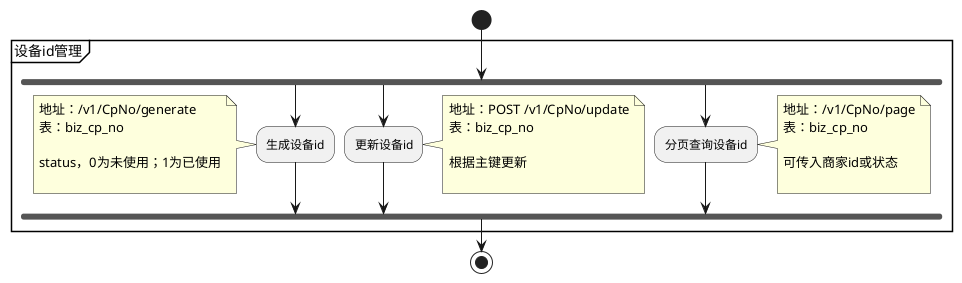 @startuml
start


partition 设备id管理 {
    fork
        :生成设备id;
            note left
                 地址：/v1/CpNo/generate
                 表：biz_cp_no

                 status，0为未使用；1为已使用

            end note
    fork again
       :更新设备id;
            note right
                 地址：POST /v1/CpNo/update
                 表：biz_cp_no

                 根据主键更新

            end note
    fork again
       :分页查询设备id;
            note right
                 地址：/v1/CpNo/page
                 表：biz_cp_no

                 可传入商家id或状态

            end note
    end fork


}



stop
@enduml